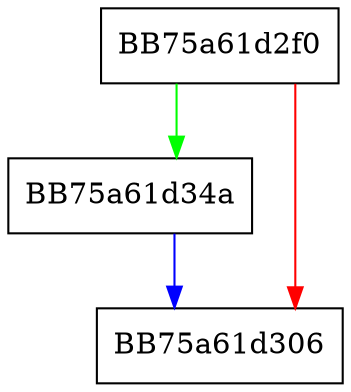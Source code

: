 digraph pcache1Destroy {
  node [shape="box"];
  graph [splines=ortho];
  BB75a61d2f0 -> BB75a61d34a [color="green"];
  BB75a61d2f0 -> BB75a61d306 [color="red"];
  BB75a61d34a -> BB75a61d306 [color="blue"];
}